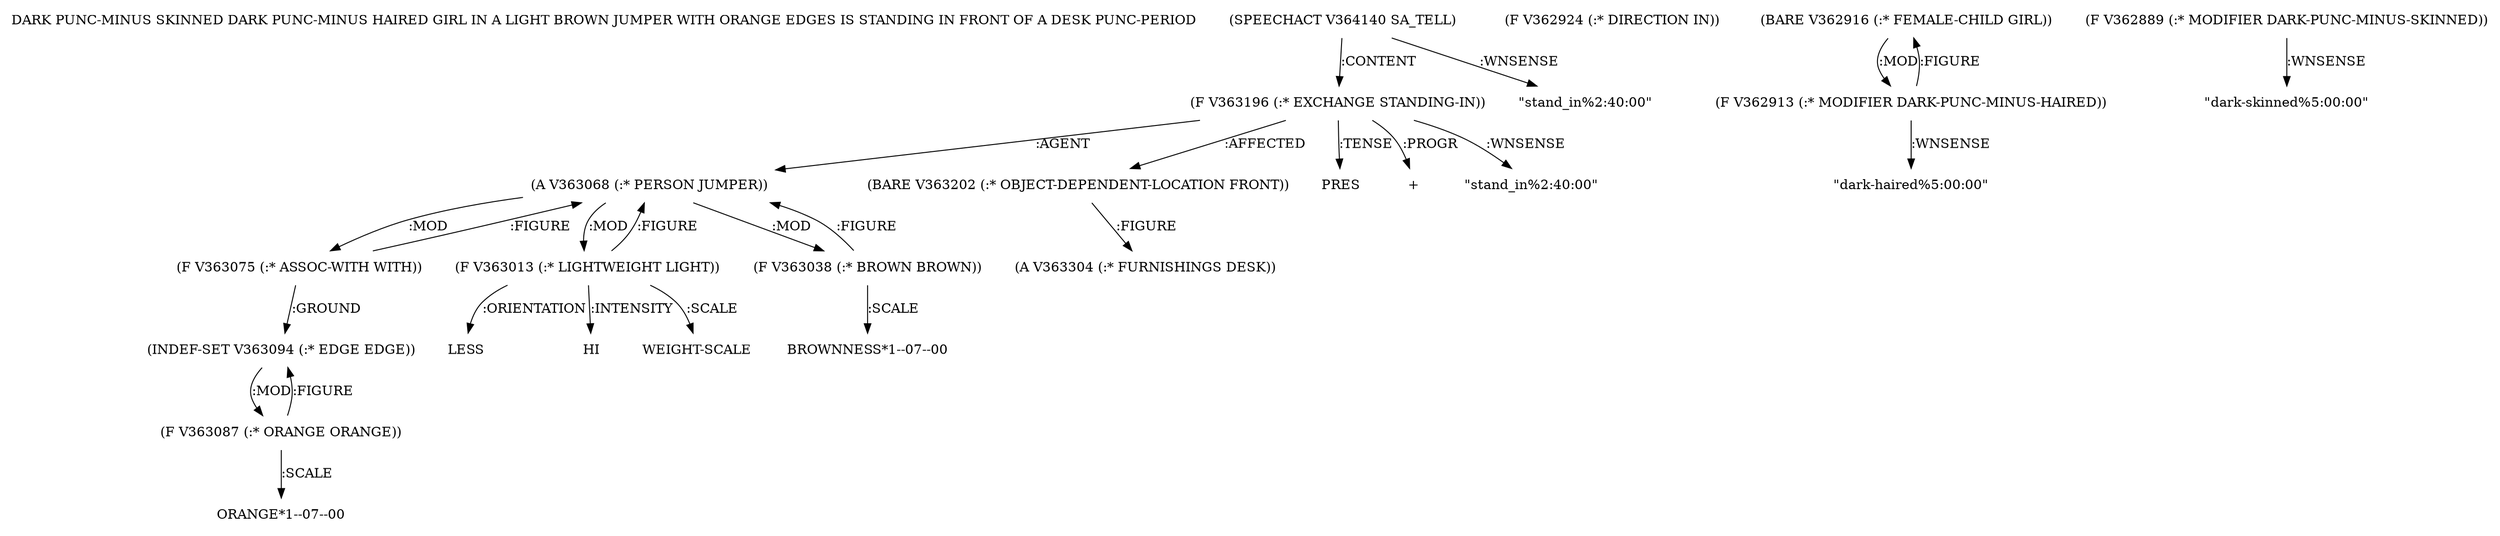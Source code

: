 digraph Terms {
  node [shape=none]
  "DARK PUNC-MINUS SKINNED DARK PUNC-MINUS HAIRED GIRL IN A LIGHT BROWN JUMPER WITH ORANGE EDGES IS STANDING IN FRONT OF A DESK PUNC-PERIOD"
  "V364140" [label="(SPEECHACT V364140 SA_TELL)"]
  "V364140" -> "V363196" [label=":CONTENT"]
  "V364140" -> "NT374480" [label=":WNSENSE"]
  "NT374480" [label="\"stand_in%2:40:00\""]
  "V363196" [label="(F V363196 (:* EXCHANGE STANDING-IN))"]
  "V363196" -> "V363068" [label=":AGENT"]
  "V363196" -> "V363202" [label=":AFFECTED"]
  "V363196" -> "NT374481" [label=":TENSE"]
  "NT374481" [label="PRES"]
  "V363196" -> "NT374482" [label=":PROGR"]
  "NT374482" [label="+"]
  "V363196" -> "NT374483" [label=":WNSENSE"]
  "NT374483" [label="\"stand_in%2:40:00\""]
  "V363068" [label="(A V363068 (:* PERSON JUMPER))"]
  "V363068" -> "V363075" [label=":MOD"]
  "V363068" -> "V363013" [label=":MOD"]
  "V363068" -> "V363038" [label=":MOD"]
  "V363013" [label="(F V363013 (:* LIGHTWEIGHT LIGHT))"]
  "V363013" -> "NT374484" [label=":ORIENTATION"]
  "NT374484" [label="LESS"]
  "V363013" -> "NT374485" [label=":INTENSITY"]
  "NT374485" [label="HI"]
  "V363013" -> "V363068" [label=":FIGURE"]
  "V363013" -> "NT374486" [label=":SCALE"]
  "NT374486" [label="WEIGHT-SCALE"]
  "V363038" [label="(F V363038 (:* BROWN BROWN))"]
  "V363038" -> "V363068" [label=":FIGURE"]
  "V363038" -> "NT374487" [label=":SCALE"]
  "NT374487" [label="BROWNNESS*1--07--00"]
  "V363075" [label="(F V363075 (:* ASSOC-WITH WITH))"]
  "V363075" -> "V363094" [label=":GROUND"]
  "V363075" -> "V363068" [label=":FIGURE"]
  "V363094" [label="(INDEF-SET V363094 (:* EDGE EDGE))"]
  "V363094" -> "V363087" [label=":MOD"]
  "V363087" [label="(F V363087 (:* ORANGE ORANGE))"]
  "V363087" -> "V363094" [label=":FIGURE"]
  "V363087" -> "NT374488" [label=":SCALE"]
  "NT374488" [label="ORANGE*1--07--00"]
  "V363202" [label="(BARE V363202 (:* OBJECT-DEPENDENT-LOCATION FRONT))"]
  "V363202" -> "V363304" [label=":FIGURE"]
  "V363304" [label="(A V363304 (:* FURNISHINGS DESK))"]
  "V362924" [label="(F V362924 (:* DIRECTION IN))"]
  "V362916" [label="(BARE V362916 (:* FEMALE-CHILD GIRL))"]
  "V362916" -> "V362913" [label=":MOD"]
  "V362913" [label="(F V362913 (:* MODIFIER DARK-PUNC-MINUS-HAIRED))"]
  "V362913" -> "V362916" [label=":FIGURE"]
  "V362913" -> "NT374489" [label=":WNSENSE"]
  "NT374489" [label="\"dark-haired%5:00:00\""]
  "V362889" [label="(F V362889 (:* MODIFIER DARK-PUNC-MINUS-SKINNED))"]
  "V362889" -> "NT374490" [label=":WNSENSE"]
  "NT374490" [label="\"dark-skinned%5:00:00\""]
}
